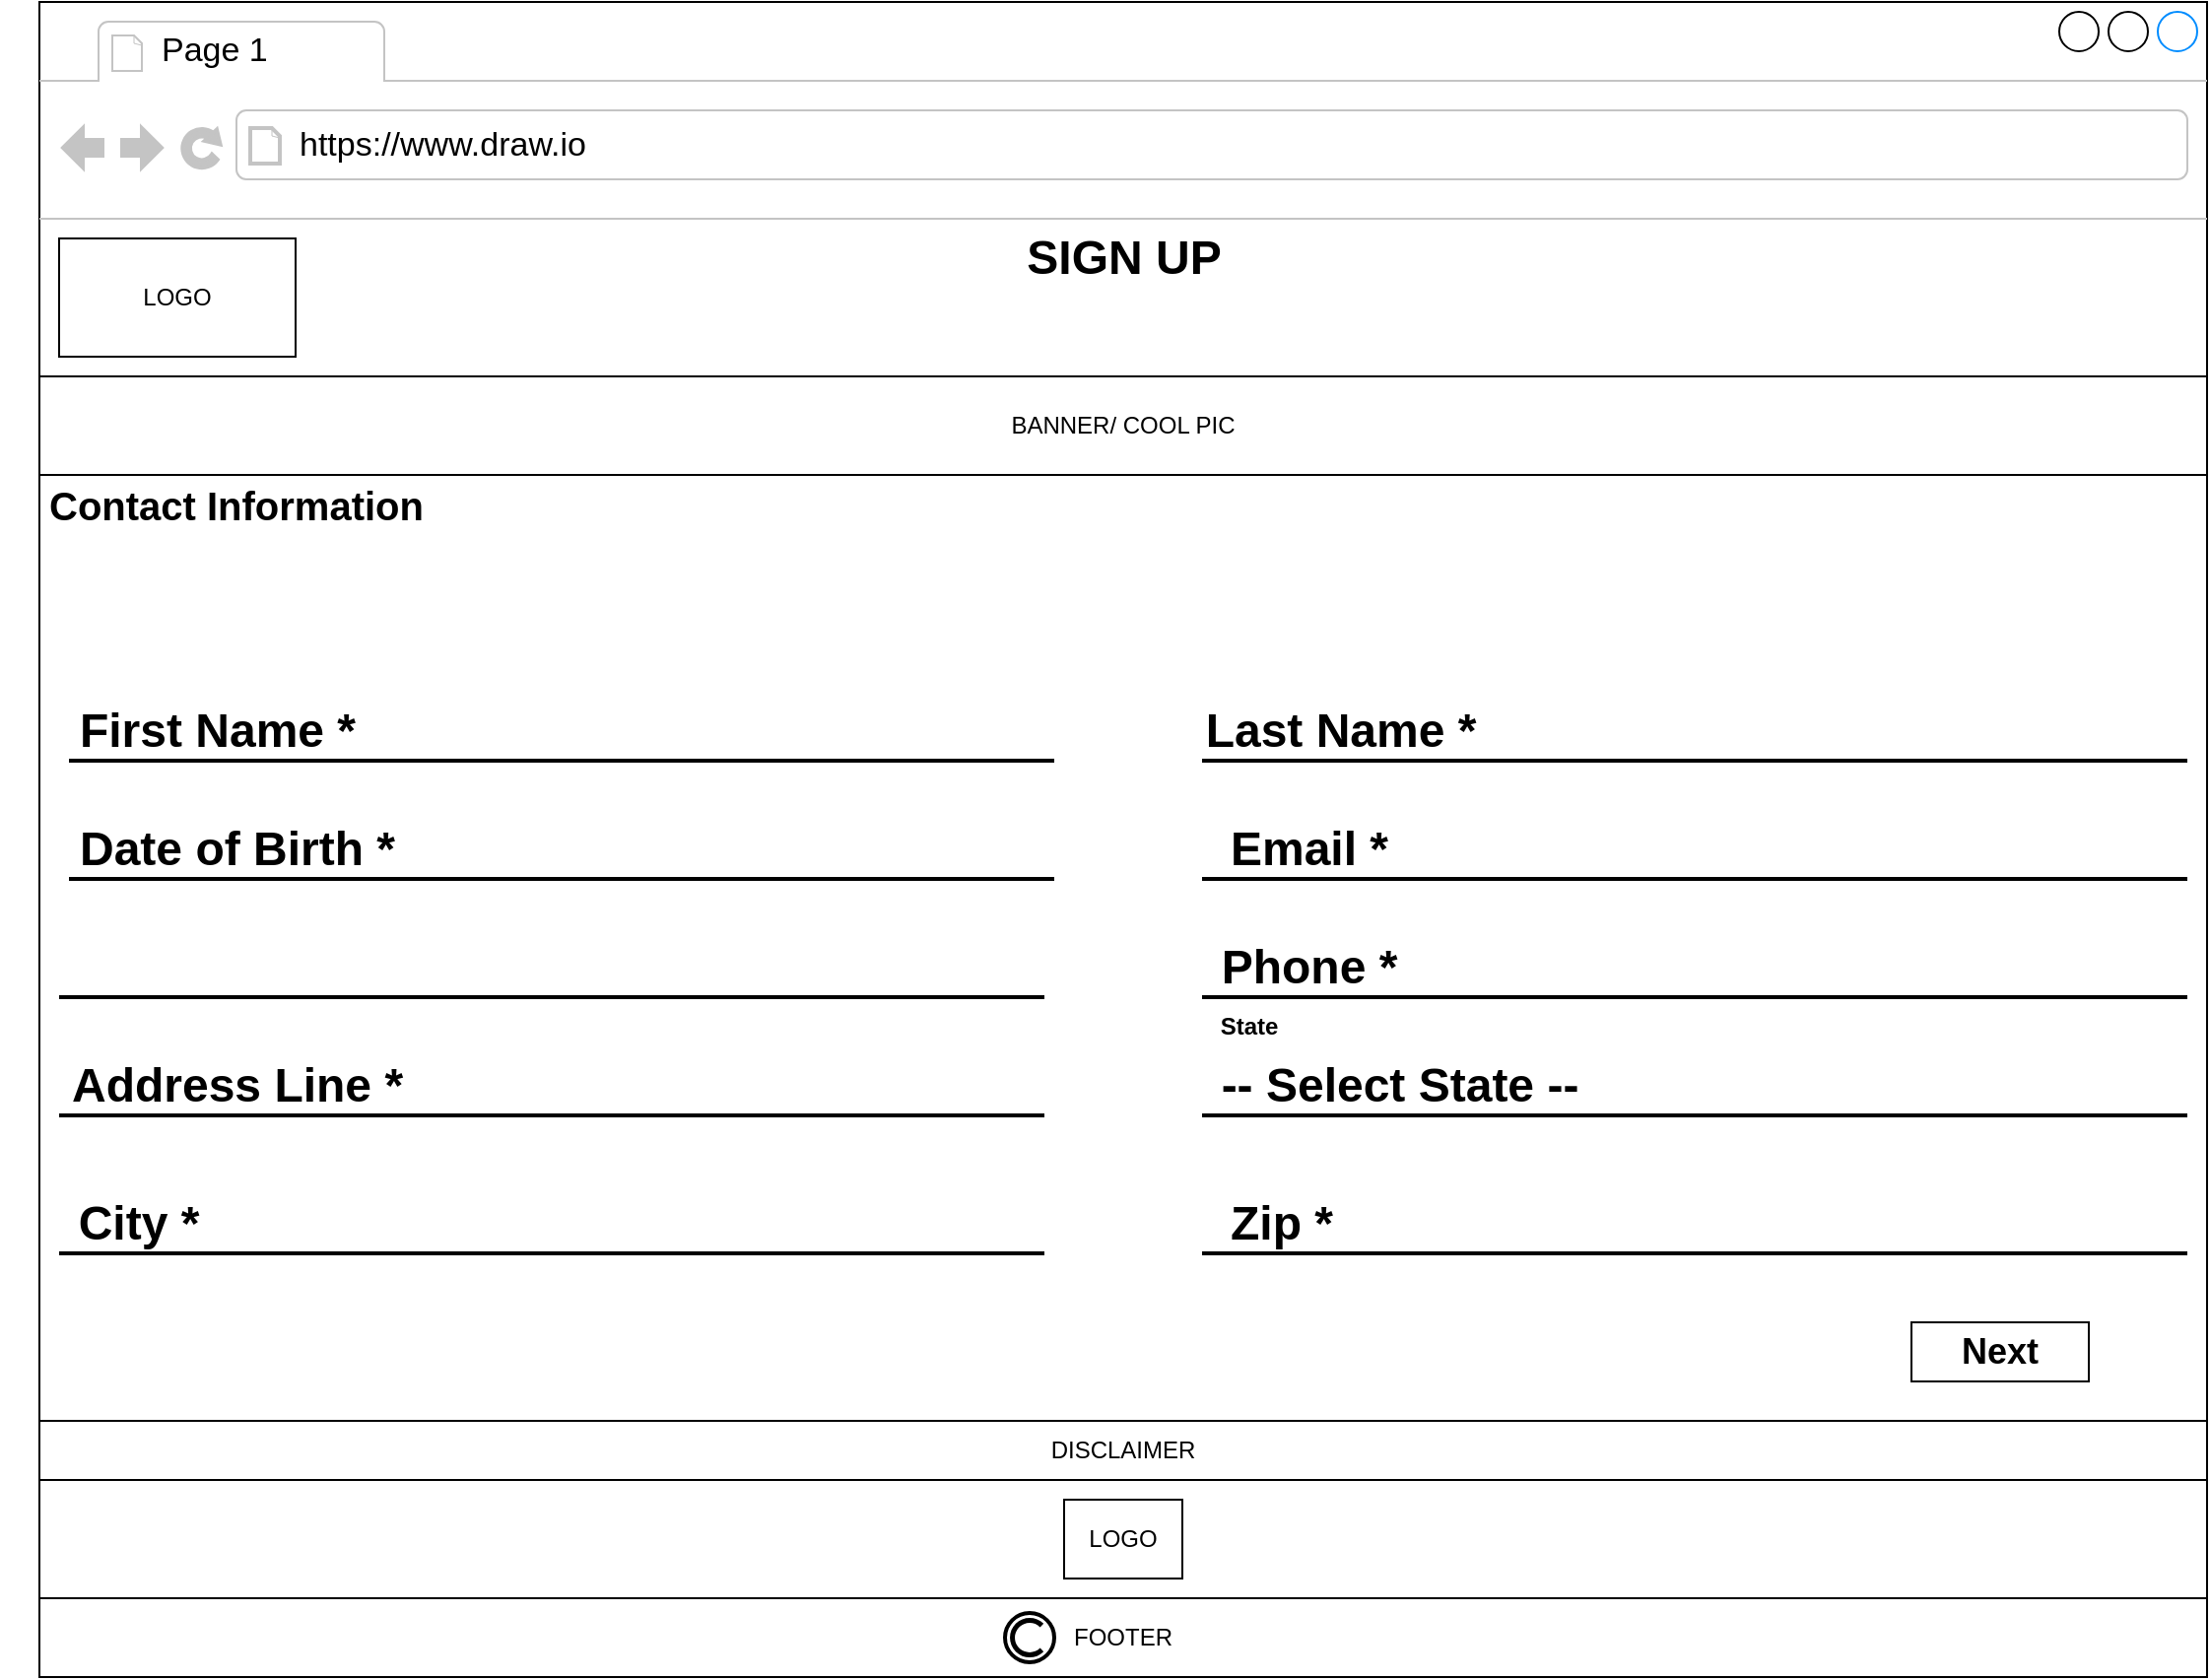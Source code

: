 <mxfile version="15.1.0" type="github"><diagram name="Page-1" id="2cc2dc42-3aac-f2a9-1cec-7a8b7cbee084"><mxGraphModel dx="2451" dy="796" grid="1" gridSize="10" guides="1" tooltips="1" connect="1" arrows="1" fold="1" page="1" pageScale="1" pageWidth="1100" pageHeight="850" math="0" shadow="0"><root><mxCell id="0"/><mxCell id="1" parent="0"/><mxCell id="5FDrHQYFY8WommjAz4SG-36" value="" style="strokeWidth=1;shadow=0;dashed=0;align=center;html=1;shape=mxgraph.mockup.containers.browserWindow;rSize=0;strokeColor2=#008cff;strokeColor3=#c4c4c4;mainText=,;recursiveResize=0;comic=0;" vertex="1" parent="1"><mxGeometry width="1100" height="850" as="geometry"/></mxCell><mxCell id="5FDrHQYFY8WommjAz4SG-37" value="Page 1" style="strokeWidth=1;shadow=0;dashed=0;align=center;html=1;shape=mxgraph.mockup.containers.anchor;fontSize=17;align=left;" vertex="1" parent="5FDrHQYFY8WommjAz4SG-36"><mxGeometry x="60" y="12" width="110" height="26" as="geometry"/></mxCell><mxCell id="5FDrHQYFY8WommjAz4SG-38" value="https://www.draw.io" style="strokeWidth=1;shadow=0;dashed=0;align=center;html=1;shape=mxgraph.mockup.containers.anchor;rSize=0;fontSize=17;align=left;" vertex="1" parent="5FDrHQYFY8WommjAz4SG-36"><mxGeometry x="130" y="60" width="250" height="26" as="geometry"/></mxCell><mxCell id="5FDrHQYFY8WommjAz4SG-40" value="LOGO" style="whiteSpace=wrap;html=1;comic=0;" vertex="1" parent="5FDrHQYFY8WommjAz4SG-36"><mxGeometry x="10" y="120" width="120" height="60" as="geometry"/></mxCell><mxCell id="5FDrHQYFY8WommjAz4SG-41" value="BANNER/ COOL PIC" style="whiteSpace=wrap;html=1;comic=0;" vertex="1" parent="5FDrHQYFY8WommjAz4SG-36"><mxGeometry y="190" width="1100" height="50" as="geometry"/></mxCell><mxCell id="5FDrHQYFY8WommjAz4SG-42" value="&lt;b&gt;&lt;font style=&quot;font-size: 20px&quot;&gt;Contact Information&lt;/font&gt;&lt;/b&gt;" style="text;html=1;strokeColor=none;fillColor=none;align=center;verticalAlign=middle;whiteSpace=wrap;comic=0;" vertex="1" parent="5FDrHQYFY8WommjAz4SG-36"><mxGeometry x="-20" y="230" width="240" height="50" as="geometry"/></mxCell><mxCell id="5FDrHQYFY8WommjAz4SG-51" value="LOGO" style="whiteSpace=wrap;html=1;comic=0;" vertex="1" parent="5FDrHQYFY8WommjAz4SG-36"><mxGeometry x="520" y="760" width="60" height="40" as="geometry"/></mxCell><mxCell id="5FDrHQYFY8WommjAz4SG-55" value="First Name *" style="text;strokeColor=none;fillColor=none;html=1;fontSize=24;fontStyle=1;verticalAlign=middle;align=center;comic=0;" vertex="1" parent="5FDrHQYFY8WommjAz4SG-36"><mxGeometry x="40" y="350" width="100" height="40" as="geometry"/></mxCell><mxCell id="5FDrHQYFY8WommjAz4SG-61" value="Last Name *" style="text;strokeColor=none;fillColor=none;html=1;fontSize=24;fontStyle=1;verticalAlign=middle;align=center;comic=0;" vertex="1" parent="5FDrHQYFY8WommjAz4SG-36"><mxGeometry x="610" y="350" width="100" height="40" as="geometry"/></mxCell><mxCell id="5FDrHQYFY8WommjAz4SG-65" value="Phone *" style="text;strokeColor=none;fillColor=none;html=1;fontSize=24;fontStyle=1;verticalAlign=middle;align=center;comic=0;" vertex="1" parent="5FDrHQYFY8WommjAz4SG-36"><mxGeometry x="594" y="470" width="100" height="40" as="geometry"/></mxCell><mxCell id="5FDrHQYFY8WommjAz4SG-70" value="Date of Birth *" style="text;strokeColor=none;fillColor=none;html=1;fontSize=24;fontStyle=1;verticalAlign=middle;align=center;comic=0;" vertex="1" parent="5FDrHQYFY8WommjAz4SG-36"><mxGeometry x="50" y="410" width="100" height="40" as="geometry"/></mxCell><mxCell id="5FDrHQYFY8WommjAz4SG-62" value="Email *" style="text;strokeColor=none;fillColor=none;html=1;fontSize=24;fontStyle=1;verticalAlign=middle;align=center;comic=0;" vertex="1" parent="5FDrHQYFY8WommjAz4SG-36"><mxGeometry x="594" y="410" width="100" height="40" as="geometry"/></mxCell><mxCell id="5FDrHQYFY8WommjAz4SG-74" value="Address Line *" style="text;strokeColor=none;fillColor=none;html=1;fontSize=24;fontStyle=1;verticalAlign=middle;align=center;comic=0;" vertex="1" parent="5FDrHQYFY8WommjAz4SG-36"><mxGeometry x="50" y="530" width="100" height="40" as="geometry"/></mxCell><mxCell id="5FDrHQYFY8WommjAz4SG-75" value="City *" style="text;strokeColor=none;fillColor=none;html=1;fontSize=24;fontStyle=1;verticalAlign=middle;align=center;comic=0;" vertex="1" parent="5FDrHQYFY8WommjAz4SG-36"><mxGeometry y="600" width="100" height="40" as="geometry"/></mxCell><mxCell id="5FDrHQYFY8WommjAz4SG-76" value="Zip *" style="text;strokeColor=none;fillColor=none;html=1;fontSize=24;fontStyle=1;verticalAlign=middle;align=center;comic=0;" vertex="1" parent="5FDrHQYFY8WommjAz4SG-36"><mxGeometry x="580" y="600" width="100" height="40" as="geometry"/></mxCell><mxCell id="5FDrHQYFY8WommjAz4SG-78" value="-- Select State --" style="text;strokeColor=none;fillColor=none;html=1;fontSize=24;fontStyle=1;verticalAlign=middle;align=center;comic=0;" vertex="1" parent="5FDrHQYFY8WommjAz4SG-36"><mxGeometry x="640" y="530" width="100" height="40" as="geometry"/></mxCell><mxCell id="5FDrHQYFY8WommjAz4SG-79" value="&lt;b&gt;State&lt;/b&gt;" style="text;html=1;strokeColor=none;fillColor=none;align=center;verticalAlign=middle;whiteSpace=wrap;comic=0;" vertex="1" parent="5FDrHQYFY8WommjAz4SG-36"><mxGeometry x="594" y="510" width="40" height="20" as="geometry"/></mxCell><mxCell id="5FDrHQYFY8WommjAz4SG-82" value="&lt;b&gt;&lt;font style=&quot;font-size: 18px&quot;&gt;Next&lt;/font&gt;&lt;/b&gt;" style="whiteSpace=wrap;html=1;comic=0;" vertex="1" parent="5FDrHQYFY8WommjAz4SG-36"><mxGeometry x="950" y="670" width="90" height="30" as="geometry"/></mxCell><mxCell id="5FDrHQYFY8WommjAz4SG-45" value="" style="line;strokeWidth=2;html=1;comic=0;" vertex="1" parent="1"><mxGeometry x="15" y="380" width="500" height="10" as="geometry"/></mxCell><mxCell id="5FDrHQYFY8WommjAz4SG-46" value="" style="line;strokeWidth=2;html=1;comic=0;" vertex="1" parent="1"><mxGeometry x="15" y="440" width="500" height="10" as="geometry"/></mxCell><mxCell id="5FDrHQYFY8WommjAz4SG-48" value="" style="line;strokeWidth=2;html=1;comic=0;" vertex="1" parent="1"><mxGeometry x="10" y="500" width="500" height="10" as="geometry"/></mxCell><mxCell id="5FDrHQYFY8WommjAz4SG-50" value="FOOTER" style="whiteSpace=wrap;html=1;comic=0;" vertex="1" parent="1"><mxGeometry y="810" width="1100" height="40" as="geometry"/></mxCell><mxCell id="5FDrHQYFY8WommjAz4SG-52" value="DISCLAIMER" style="whiteSpace=wrap;html=1;comic=0;" vertex="1" parent="1"><mxGeometry y="720" width="1100" height="30" as="geometry"/></mxCell><mxCell id="5FDrHQYFY8WommjAz4SG-53" value="" style="verticalLabelPosition=bottom;shadow=0;dashed=0;verticalAlign=top;strokeWidth=2;html=1;shape=mxgraph.mockup.misc.copyrightIcon;comic=0;" vertex="1" parent="1"><mxGeometry x="490" y="817.5" width="25" height="25" as="geometry"/></mxCell><mxCell id="5FDrHQYFY8WommjAz4SG-54" value="SIGN UP" style="text;strokeColor=none;fillColor=none;html=1;fontSize=24;fontStyle=1;verticalAlign=middle;align=center;comic=0;" vertex="1" parent="1"><mxGeometry x="500" y="110" width="100" height="40" as="geometry"/></mxCell><mxCell id="5FDrHQYFY8WommjAz4SG-56" value="" style="line;strokeWidth=2;html=1;comic=0;" vertex="1" parent="1"><mxGeometry x="590" y="500" width="500" height="10" as="geometry"/></mxCell><mxCell id="5FDrHQYFY8WommjAz4SG-57" value="" style="line;strokeWidth=2;html=1;comic=0;" vertex="1" parent="1"><mxGeometry x="10" y="560" width="500" height="10" as="geometry"/></mxCell><mxCell id="5FDrHQYFY8WommjAz4SG-58" value="" style="line;strokeWidth=2;html=1;comic=0;" vertex="1" parent="1"><mxGeometry x="10" y="630" width="500" height="10" as="geometry"/></mxCell><mxCell id="5FDrHQYFY8WommjAz4SG-59" value="" style="line;strokeWidth=2;html=1;comic=0;" vertex="1" parent="1"><mxGeometry x="590" y="560" width="500" height="10" as="geometry"/></mxCell><mxCell id="5FDrHQYFY8WommjAz4SG-60" value="" style="line;strokeWidth=2;html=1;comic=0;" vertex="1" parent="1"><mxGeometry x="590" y="630" width="500" height="10" as="geometry"/></mxCell><mxCell id="5FDrHQYFY8WommjAz4SG-71" value="" style="line;strokeWidth=2;html=1;comic=0;" vertex="1" parent="1"><mxGeometry x="590" y="320" width="500" height="250" as="geometry"/></mxCell><mxCell id="5FDrHQYFY8WommjAz4SG-84" value="" style="line;strokeWidth=2;html=1;rounded=0;sketch=0;" vertex="1" parent="1"><mxGeometry x="590" y="380" width="500" height="10" as="geometry"/></mxCell></root></mxGraphModel></diagram></mxfile>